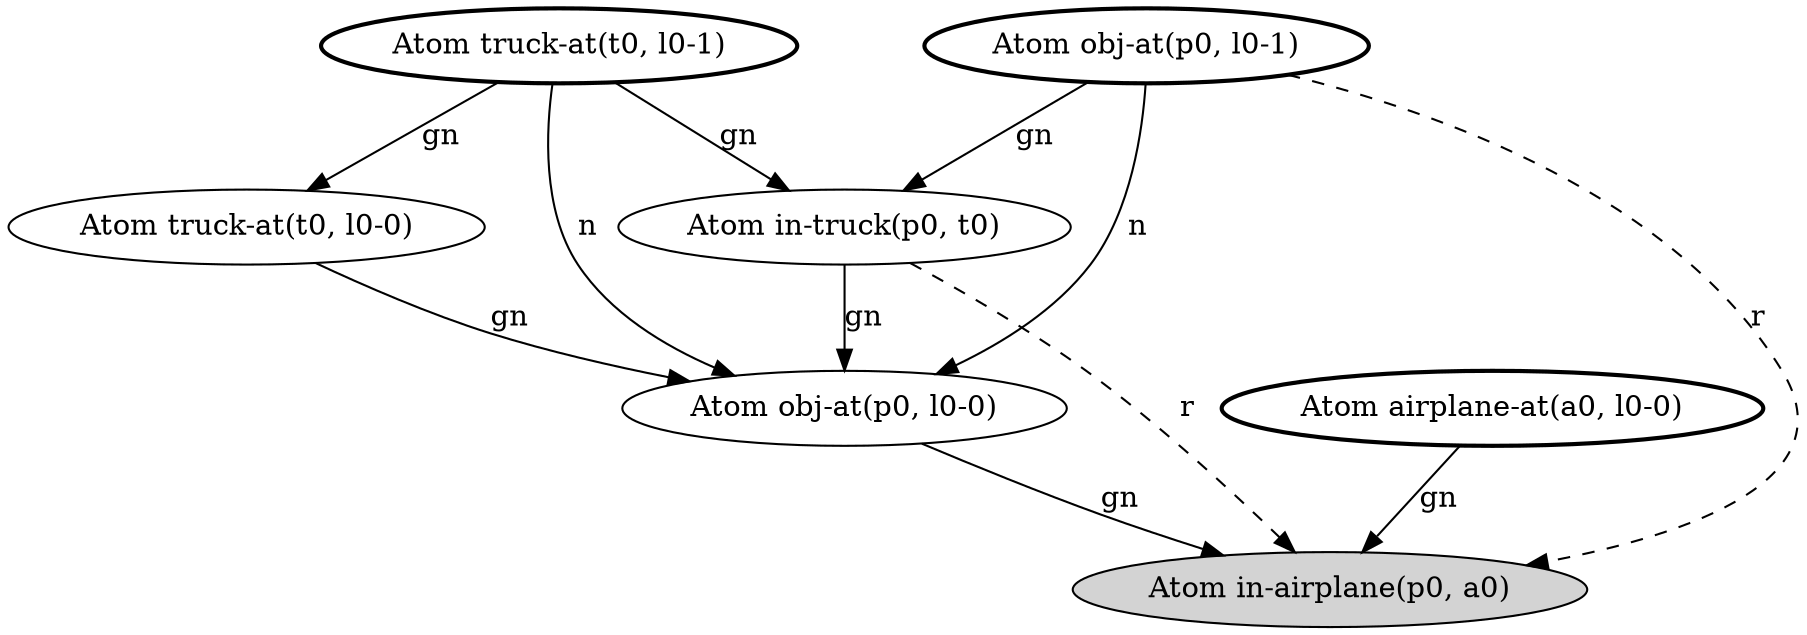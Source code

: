 digraph G {
  lm0 [label="Atom in-airplane(p0, a0)", style=filled];
  lm1 [label="Atom truck-at(t0, l0-0)"];
      lm1 -> lm5 [label="gn"];
  lm2 [label="Atom truck-at(t0, l0-1)", style=bold];
      lm2 -> lm5 [label="n"];
      lm2 -> lm1 [label="gn"];
      lm2 -> lm4 [label="gn"];
  lm3 [label="Atom airplane-at(a0, l0-0)", style=bold];
      lm3 -> lm0 [label="gn"];
  lm4 [label="Atom in-truck(p0, t0)"];
      lm4 -> lm0 [label="r", style=dashed];
      lm4 -> lm5 [label="gn"];
  lm5 [label="Atom obj-at(p0, l0-0)"];
      lm5 -> lm0 [label="gn"];
  lm6 [label="Atom obj-at(p0, l0-1)", style=bold];
      lm6 -> lm0 [label="r", style=dashed];
      lm6 -> lm4 [label="gn"];
      lm6 -> lm5 [label="n"];
}
